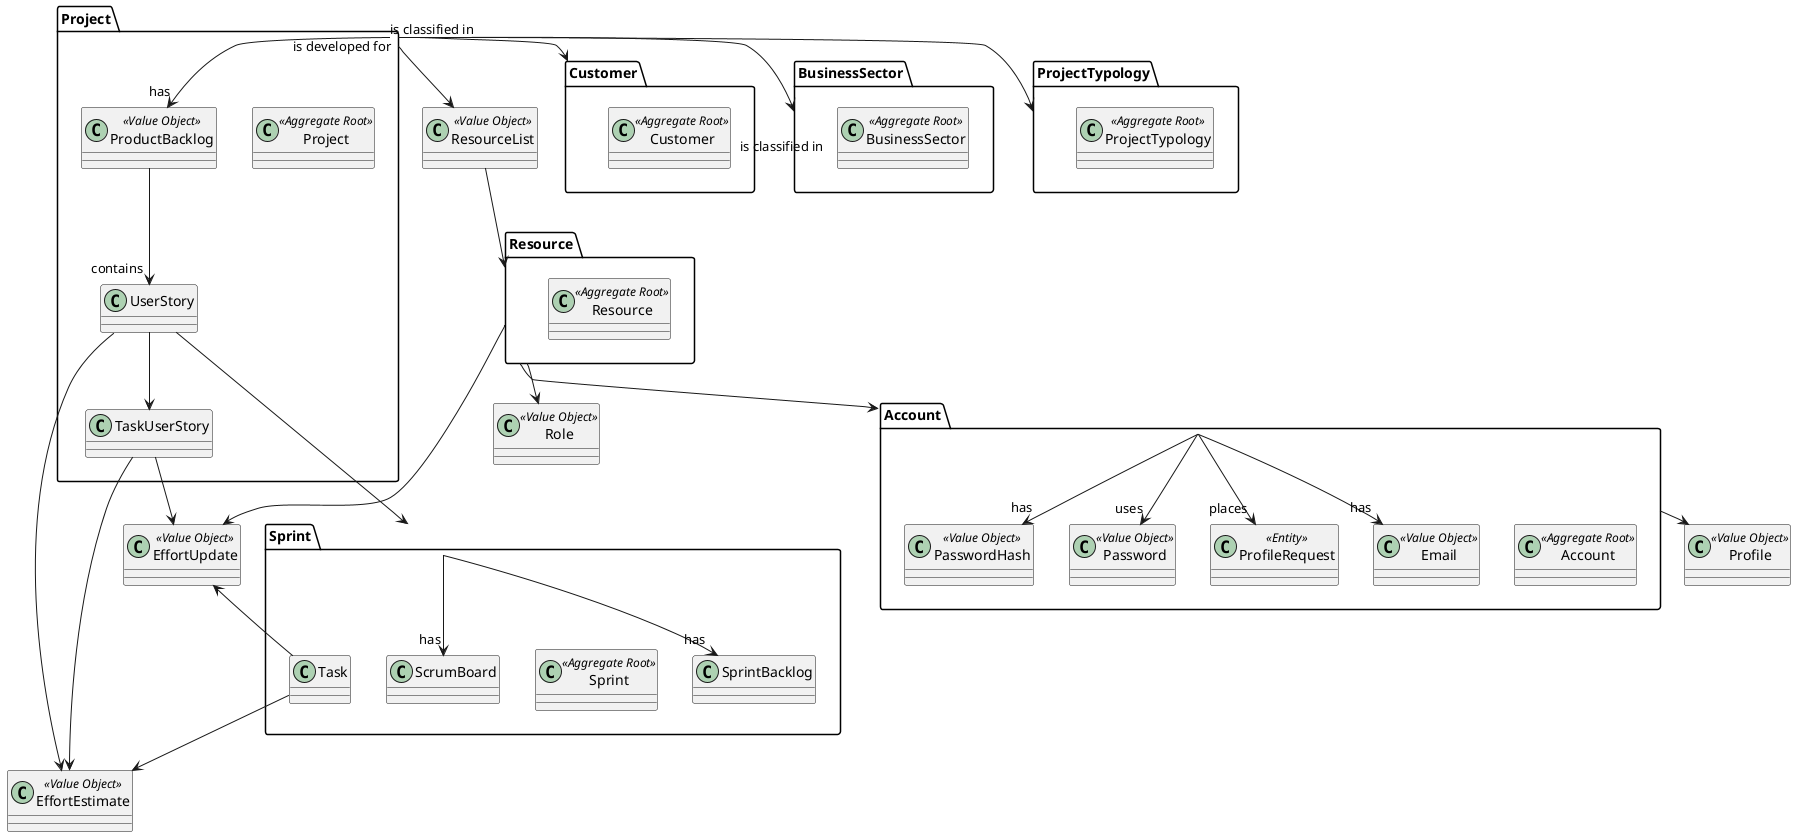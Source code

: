 @startuml
'https://plantuml.com/class-diagram

package Project{

class Project << Aggregate Root >>
class ProductBacklog << Value Object >>
class UserStory
class TaskUserStory
}

class ResourceList << Value Object >>
package Customer{
class Customer<< Aggregate Root >>
}

package Account{
class Account << Aggregate Root >>
class Password << Value Object >>
class PasswordHash << Value Object >>
class Email << Value Object >>
class ProfileRequest << Entity >>
}

package Resource{
class Resource<< Aggregate Root >>


}

package Sprint{
class Sprint << Aggregate Root >>
class ScrumBoard
class Task
class SprintBacklog

}





package BusinessSector{
class BusinessSector << Aggregate Root >>
}

package ProjectTypology{
class ProjectTypology << Aggregate Root >>
}

class EffortUpdate << Value Object >>
class Role << Value Object >>
class Profile << Value Object >>
class EffortEstimate << Value Object >>

Project --> "is classified in" BusinessSector
Project "is classified in" -->  ProjectTypology
Project "is developed for" -->  Customer

Sprint -> "has" SprintBacklog
UserStory --> Sprint
Sprint --> "has" ScrumBoard

Project --> ResourceList
ResourceList --> Resource
Project --> "has" ProductBacklog

Resource -->Account
EffortUpdate <-- Task
Resource -->EffortUpdate
Resource --> Role
Account --> Profile
Account --> "places" ProfileRequest
Account --> "has" PasswordHash
Account --> "has" Email
Account --> "uses" Password
UserStory --> EffortEstimate
Task --> EffortEstimate

UserStory --> TaskUserStory
TaskUserStory --> EffortEstimate
TaskUserStory --> EffortUpdate


ProductBacklog --> "contains" UserStory
@enduml